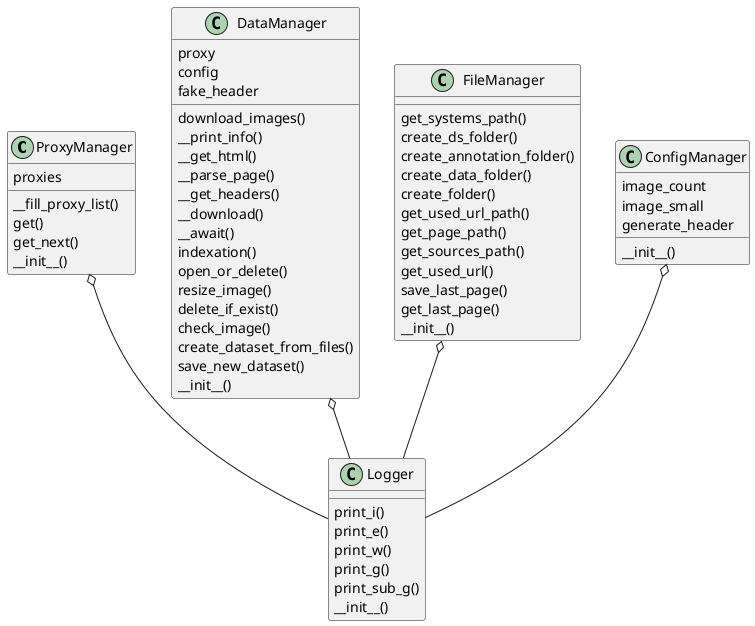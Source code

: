 @startuml
class ProxyManager 
{
    __fill_proxy_list()
    get()
    get_next()
        proxies
    __init__()
}

class DataManager 
{
    download_images()
    __print_info()
    __get_html()
    __parse_page()
    __get_headers()
    __download()
    __await()
    indexation()
    open_or_delete()
    resize_image()
    delete_if_exist()
    check_image()
    create_dataset_from_files()
    save_new_dataset()
        proxy
    config
    fake_header
    __init__()
}

class FileManager 
{
    get_systems_path()
    create_ds_folder()
    create_annotation_folder()
    create_data_folder()
    create_folder()
    get_used_url_path()
    get_page_path()
    get_sources_path()
    get_used_url()
    save_last_page()
    get_last_page()
        __init__()
}

class ConfigManager 
{
        image_count
    image_small
    generate_header
    __init__()
}

class Logger 
{
    print_i()
    print_e()
    print_w()
    print_g()
    print_sub_g()
        __init__()
}

ConfigManager   o-- Logger
FileManager     o-- Logger
ProxyManager    o-- Logger
DataManager     o-- Logger
@enduml